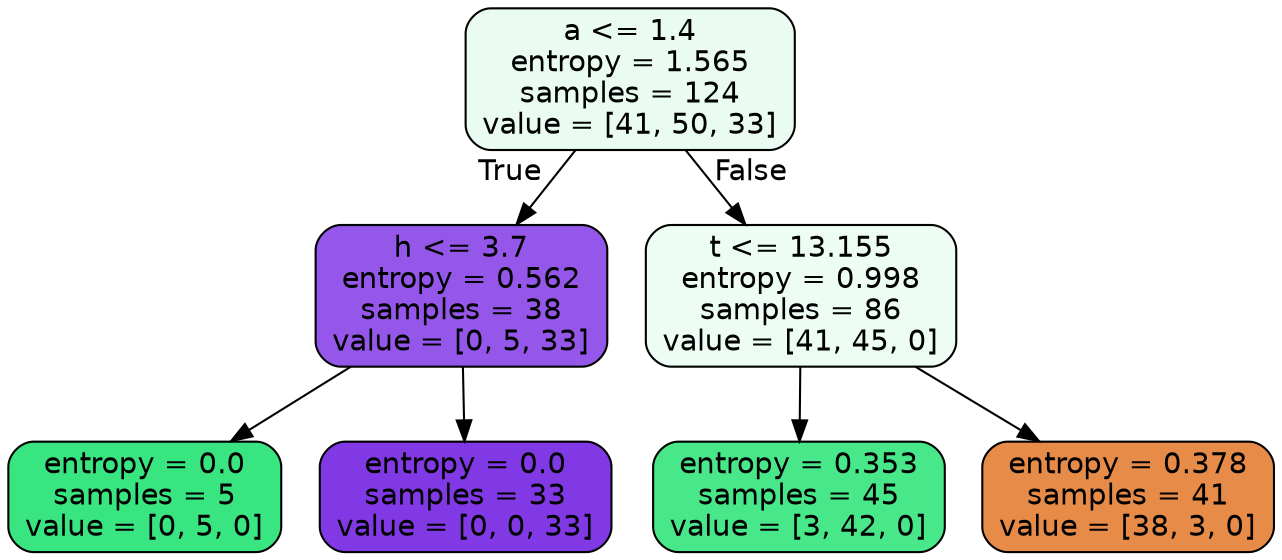 digraph Tree {
node [shape=box, style="filled, rounded", color="black", fontname="helvetica"] ;
edge [fontname="helvetica"] ;
0 [label="a <= 1.4\nentropy = 1.565\nsamples = 124\nvalue = [41, 50, 33]", fillcolor="#eafcf1"] ;
1 [label="h <= 3.7\nentropy = 0.562\nsamples = 38\nvalue = [0, 5, 33]", fillcolor="#9457e9"] ;
0 -> 1 [labeldistance=2.5, labelangle=45, headlabel="True"] ;
2 [label="entropy = 0.0\nsamples = 5\nvalue = [0, 5, 0]", fillcolor="#39e581"] ;
1 -> 2 ;
3 [label="entropy = 0.0\nsamples = 33\nvalue = [0, 0, 33]", fillcolor="#8139e5"] ;
1 -> 3 ;
4 [label="t <= 13.155\nentropy = 0.998\nsamples = 86\nvalue = [41, 45, 0]", fillcolor="#edfdf4"] ;
0 -> 4 [labeldistance=2.5, labelangle=-45, headlabel="False"] ;
5 [label="entropy = 0.353\nsamples = 45\nvalue = [3, 42, 0]", fillcolor="#47e78a"] ;
4 -> 5 ;
6 [label="entropy = 0.378\nsamples = 41\nvalue = [38, 3, 0]", fillcolor="#e78b49"] ;
4 -> 6 ;
}